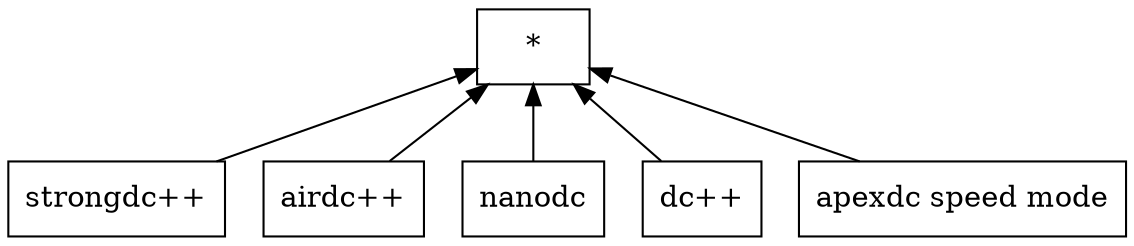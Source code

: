 digraph G { 
 rankdir=BT;
 subgraph ba { 
1 [shape=record,label="{strongdc++}"];
2 [shape=record,label="{airdc++}"];
3 [shape=record,label="{nanodc}"];
4 [shape=record,label="{*}"];
5 [shape=record,label="{dc++}"];
6 [shape=record,label="{apexdc speed mode}"];
1 -> 4
2 -> 4
3 -> 4
5 -> 4
6 -> 4
}}